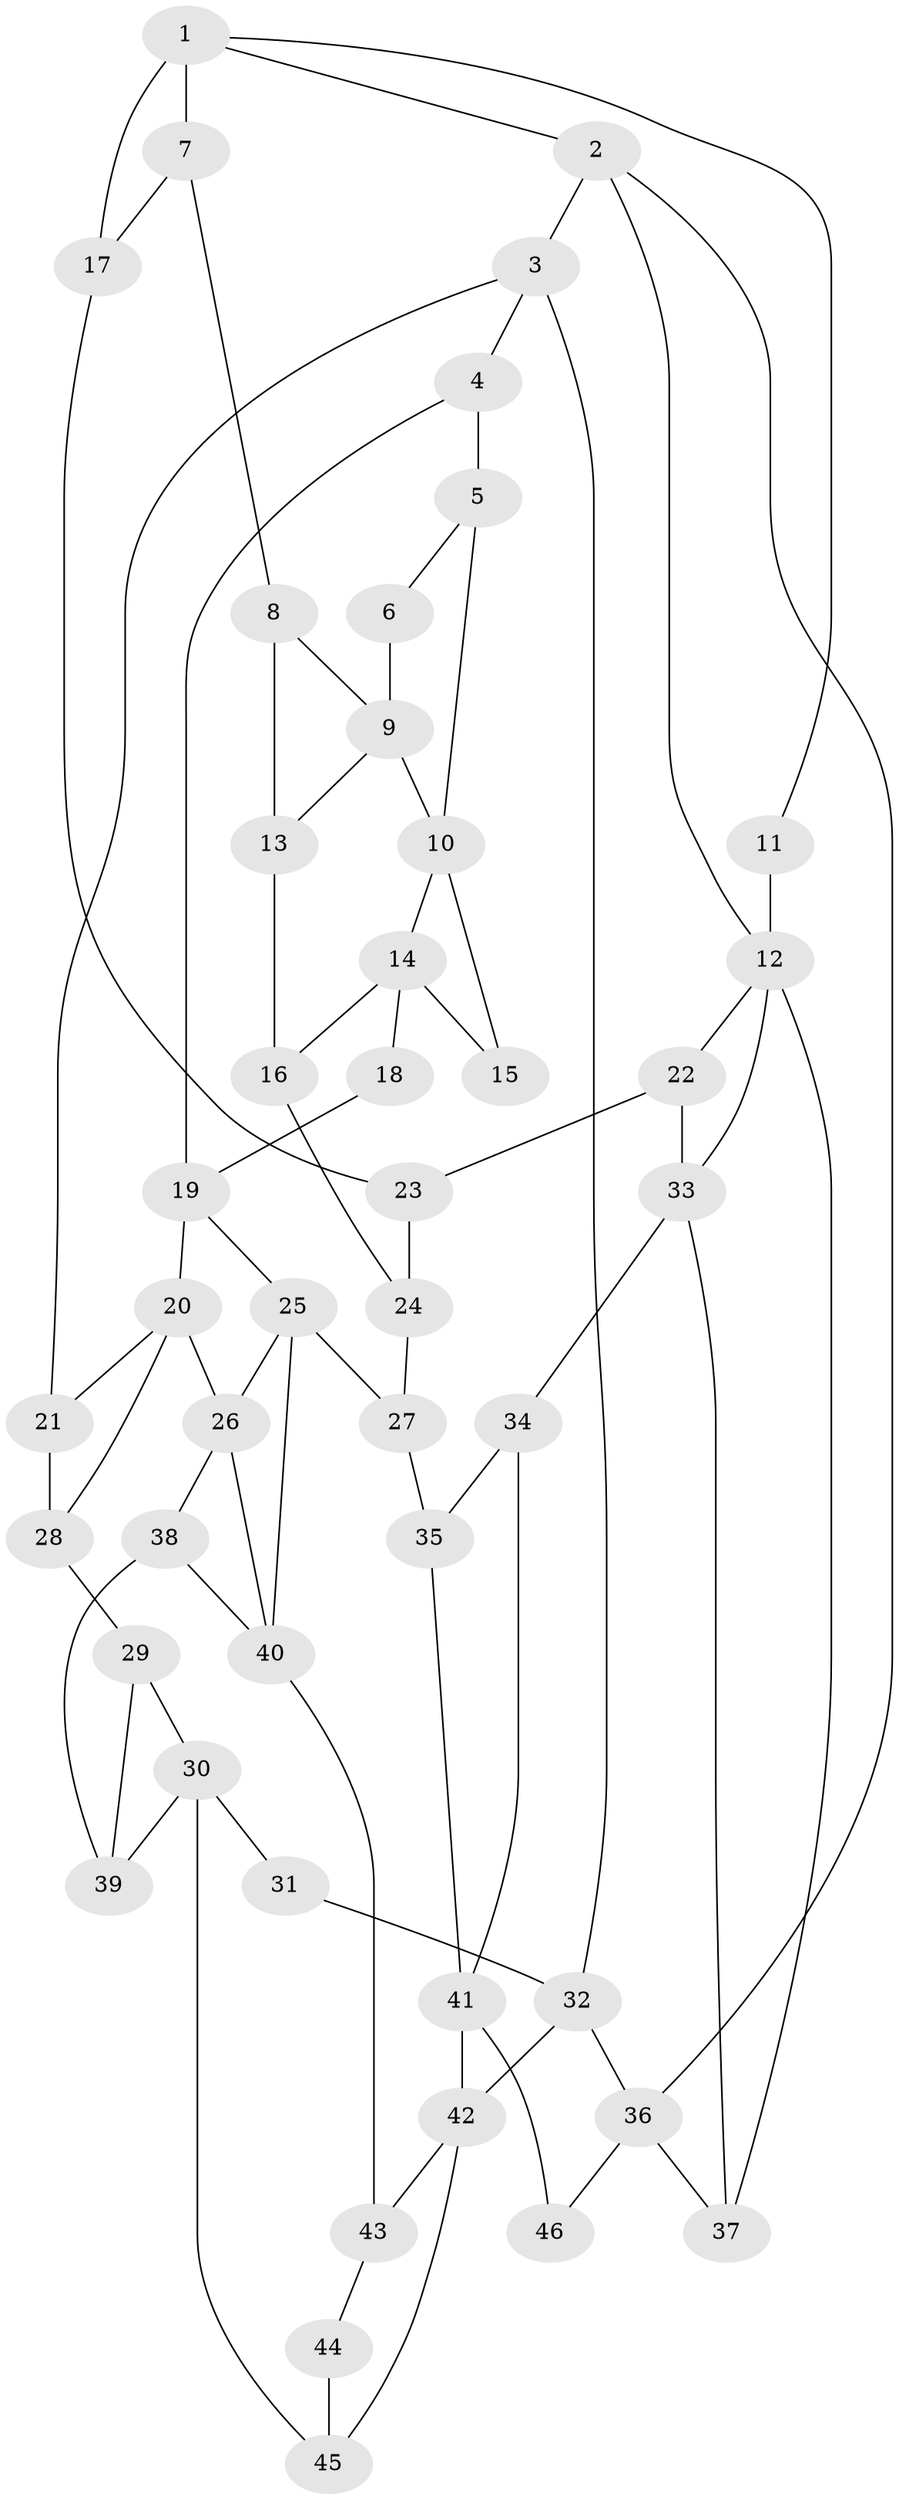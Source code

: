 // original degree distribution, {3: 0.021739130434782608, 6: 0.22826086956521738, 5: 0.5, 4: 0.25}
// Generated by graph-tools (version 1.1) at 2025/38/03/09/25 02:38:35]
// undirected, 46 vertices, 75 edges
graph export_dot {
graph [start="1"]
  node [color=gray90,style=filled];
  1;
  2;
  3;
  4;
  5;
  6;
  7;
  8;
  9;
  10;
  11;
  12;
  13;
  14;
  15;
  16;
  17;
  18;
  19;
  20;
  21;
  22;
  23;
  24;
  25;
  26;
  27;
  28;
  29;
  30;
  31;
  32;
  33;
  34;
  35;
  36;
  37;
  38;
  39;
  40;
  41;
  42;
  43;
  44;
  45;
  46;
  1 -- 2 [weight=1.0];
  1 -- 7 [weight=1.0];
  1 -- 11 [weight=1.0];
  1 -- 17 [weight=2.0];
  2 -- 3 [weight=1.0];
  2 -- 12 [weight=1.0];
  2 -- 36 [weight=1.0];
  3 -- 4 [weight=1.0];
  3 -- 21 [weight=1.0];
  3 -- 32 [weight=1.0];
  4 -- 5 [weight=2.0];
  4 -- 19 [weight=1.0];
  5 -- 6 [weight=1.0];
  5 -- 10 [weight=2.0];
  6 -- 9 [weight=1.0];
  7 -- 8 [weight=1.0];
  7 -- 17 [weight=1.0];
  8 -- 9 [weight=1.0];
  8 -- 13 [weight=1.0];
  9 -- 10 [weight=2.0];
  9 -- 13 [weight=1.0];
  10 -- 14 [weight=1.0];
  10 -- 15 [weight=1.0];
  11 -- 12 [weight=2.0];
  12 -- 22 [weight=1.0];
  12 -- 33 [weight=1.0];
  12 -- 37 [weight=1.0];
  13 -- 16 [weight=1.0];
  14 -- 15 [weight=2.0];
  14 -- 16 [weight=1.0];
  14 -- 18 [weight=2.0];
  16 -- 24 [weight=1.0];
  17 -- 23 [weight=1.0];
  18 -- 19 [weight=1.0];
  19 -- 20 [weight=2.0];
  19 -- 25 [weight=1.0];
  20 -- 21 [weight=1.0];
  20 -- 26 [weight=2.0];
  20 -- 28 [weight=1.0];
  21 -- 28 [weight=1.0];
  22 -- 23 [weight=1.0];
  22 -- 33 [weight=2.0];
  23 -- 24 [weight=1.0];
  24 -- 27 [weight=1.0];
  25 -- 26 [weight=1.0];
  25 -- 27 [weight=1.0];
  25 -- 40 [weight=1.0];
  26 -- 38 [weight=1.0];
  26 -- 40 [weight=1.0];
  27 -- 35 [weight=1.0];
  28 -- 29 [weight=1.0];
  29 -- 30 [weight=1.0];
  29 -- 39 [weight=1.0];
  30 -- 31 [weight=2.0];
  30 -- 39 [weight=1.0];
  30 -- 45 [weight=2.0];
  31 -- 32 [weight=1.0];
  32 -- 36 [weight=1.0];
  32 -- 42 [weight=1.0];
  33 -- 34 [weight=2.0];
  33 -- 37 [weight=1.0];
  34 -- 35 [weight=1.0];
  34 -- 41 [weight=1.0];
  35 -- 41 [weight=1.0];
  36 -- 37 [weight=1.0];
  36 -- 46 [weight=1.0];
  38 -- 39 [weight=1.0];
  38 -- 40 [weight=2.0];
  40 -- 43 [weight=2.0];
  41 -- 42 [weight=2.0];
  41 -- 46 [weight=2.0];
  42 -- 43 [weight=1.0];
  42 -- 45 [weight=1.0];
  43 -- 44 [weight=1.0];
  44 -- 45 [weight=2.0];
}
